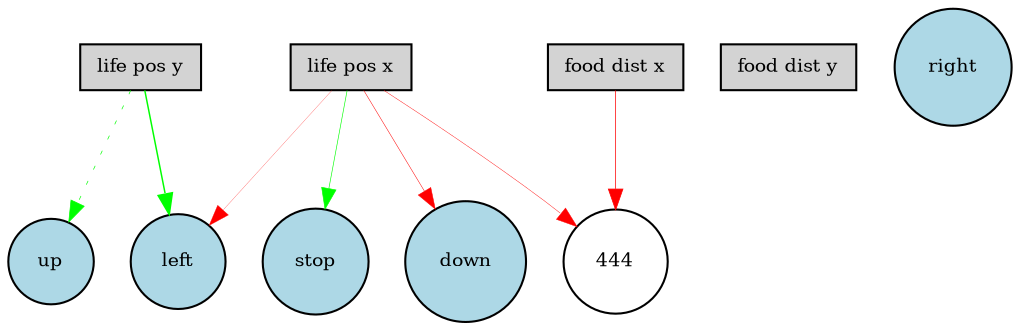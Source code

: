digraph {
	node [fontsize=9 height=0.3 shape=circle width=0.3]
	"life pos y" [fillcolor=lightgray shape=box style=filled]
	"food dist y" [fillcolor=lightgray shape=box style=filled]
	"food dist x" [fillcolor=lightgray shape=box style=filled]
	"life pos x" [fillcolor=lightgray shape=box style=filled]
	stop [fillcolor=lightblue style=filled]
	up [fillcolor=lightblue style=filled]
	down [fillcolor=lightblue style=filled]
	left [fillcolor=lightblue style=filled]
	right [fillcolor=lightblue style=filled]
	444 [fillcolor=white style=filled]
	"life pos y" -> left [color=green penwidth=0.7106955888673292 style=solid]
	"life pos y" -> up [color=green penwidth=0.32167854176076993 style=dotted]
	"life pos x" -> left [color=red penwidth=0.11027649084194048 style=solid]
	"food dist x" -> 444 [color=red penwidth=0.3525526374208531 style=solid]
	"life pos x" -> 444 [color=red penwidth=0.20034449580406324 style=solid]
	"life pos x" -> down [color=red penwidth=0.2404881537177405 style=solid]
	"life pos x" -> stop [color=green penwidth=0.30004084998233227 style=solid]
}
